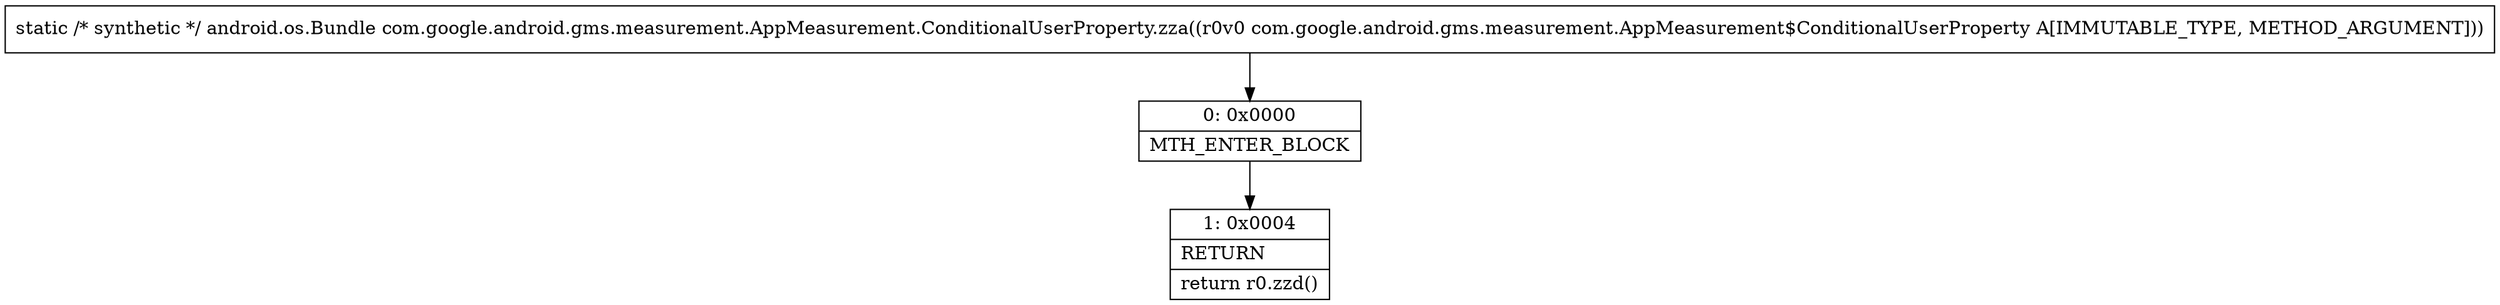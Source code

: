 digraph "CFG forcom.google.android.gms.measurement.AppMeasurement.ConditionalUserProperty.zza(Lcom\/google\/android\/gms\/measurement\/AppMeasurement$ConditionalUserProperty;)Landroid\/os\/Bundle;" {
Node_0 [shape=record,label="{0\:\ 0x0000|MTH_ENTER_BLOCK\l}"];
Node_1 [shape=record,label="{1\:\ 0x0004|RETURN\l|return r0.zzd()\l}"];
MethodNode[shape=record,label="{static \/* synthetic *\/ android.os.Bundle com.google.android.gms.measurement.AppMeasurement.ConditionalUserProperty.zza((r0v0 com.google.android.gms.measurement.AppMeasurement$ConditionalUserProperty A[IMMUTABLE_TYPE, METHOD_ARGUMENT])) }"];
MethodNode -> Node_0;
Node_0 -> Node_1;
}

